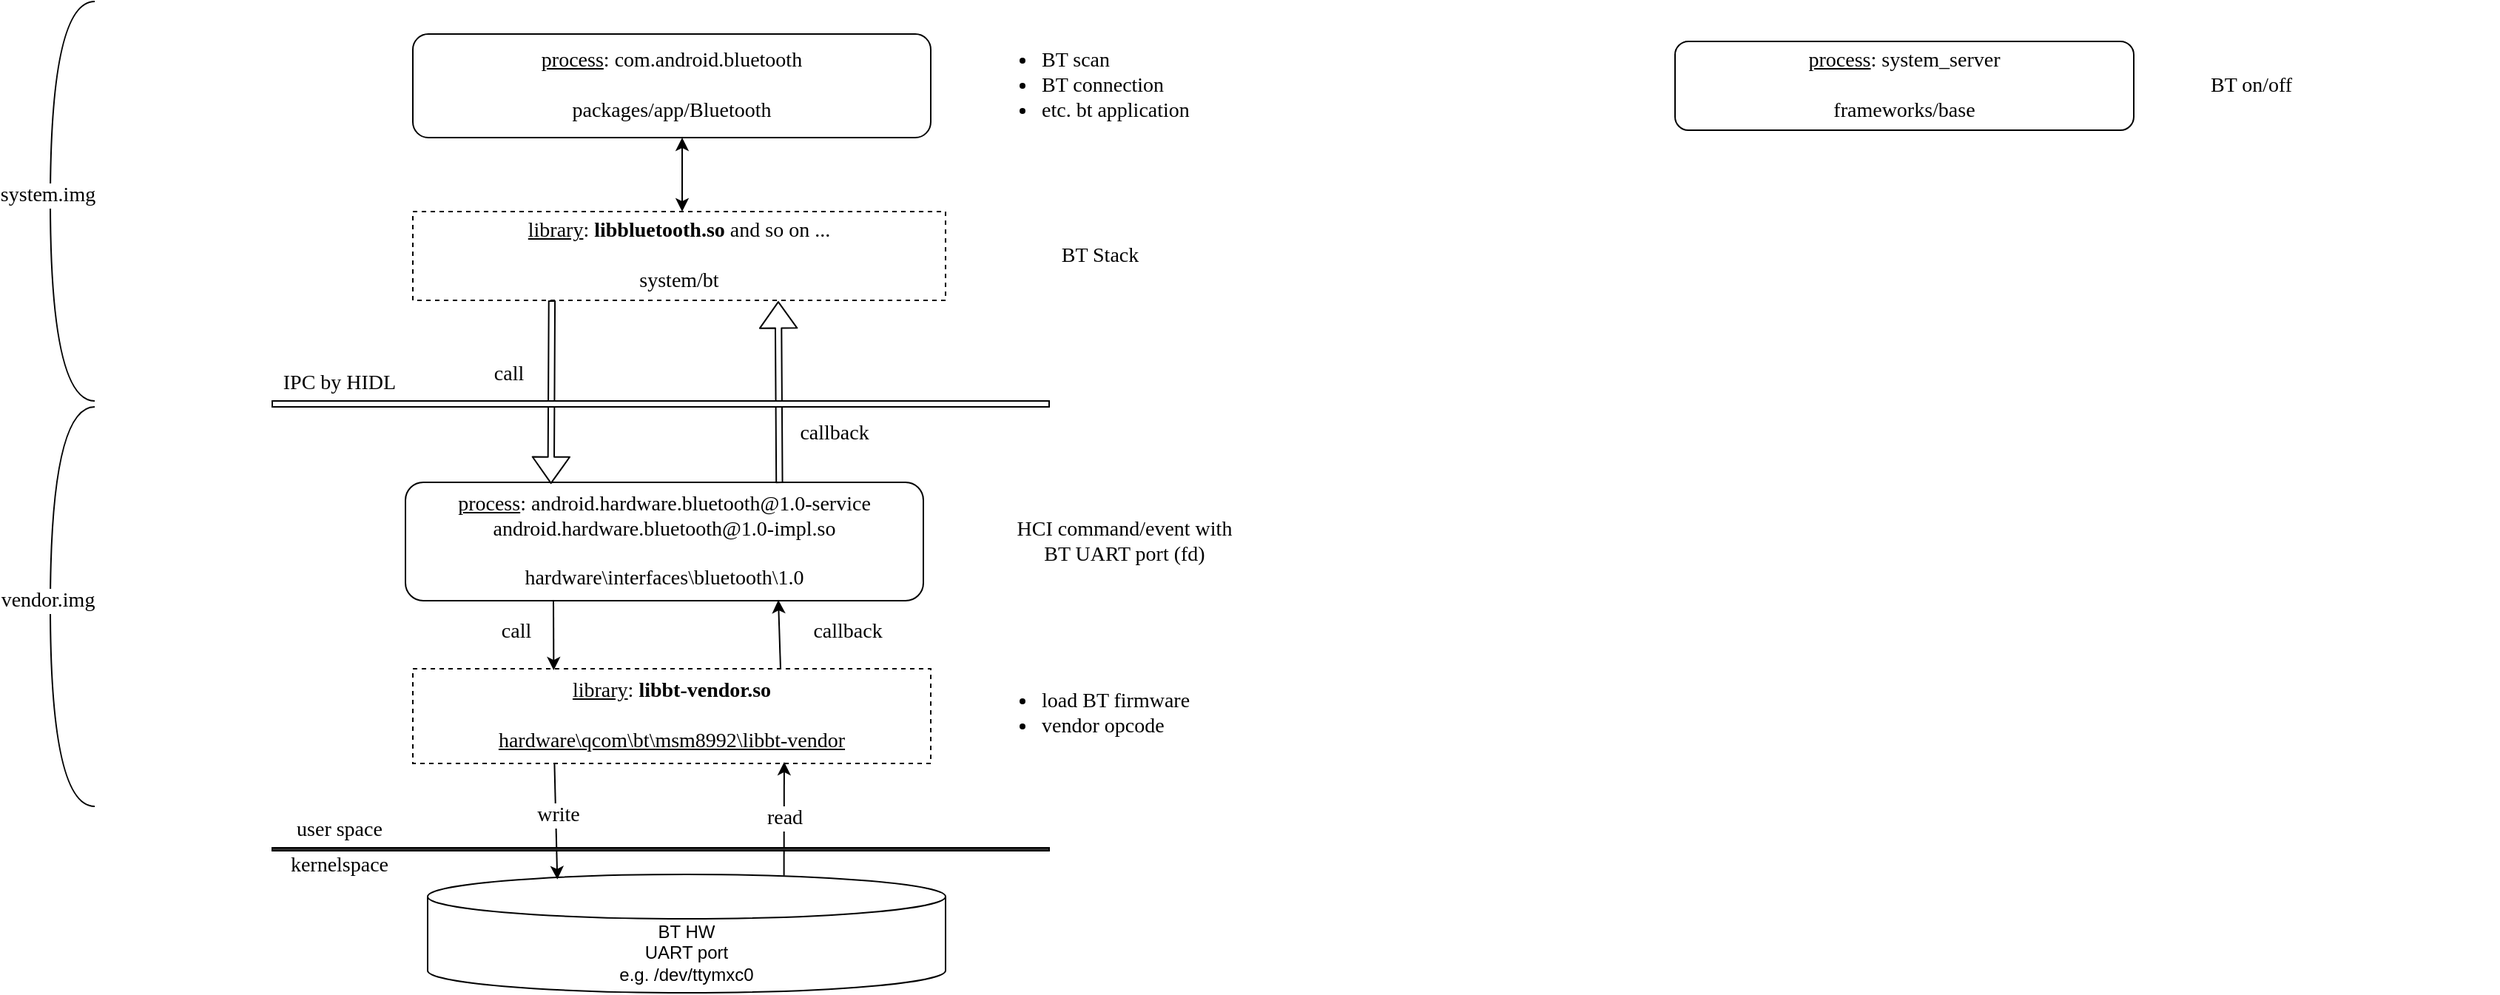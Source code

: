 <mxfile version="14.5.1" type="device"><diagram id="Hs-MgtJREmN2_j8r-3Vg" name="Page-1"><mxGraphModel dx="1790" dy="552" grid="1" gridSize="10" guides="1" tooltips="1" connect="1" arrows="1" fold="1" page="1" pageScale="1" pageWidth="1169" pageHeight="827" math="0" shadow="0"><root><mxCell id="0"/><mxCell id="1" parent="0"/><mxCell id="xnBdPzY7_7DkM2J9XINY-9" value="&lt;u style=&quot;font-size: 14px&quot;&gt;process&lt;/u&gt;&lt;span style=&quot;font-size: 14px&quot;&gt;:&lt;/span&gt;&lt;span style=&quot;font-size: 14px&quot;&gt;&amp;nbsp;com.android.bluetooth&lt;/span&gt;&lt;br style=&quot;font-size: 14px&quot;&gt;&lt;br style=&quot;font-size: 14px&quot;&gt;&lt;span style=&quot;font-size: 14px&quot;&gt;packages/app/Bluetooth&lt;/span&gt;" style="rounded=1;whiteSpace=wrap;html=1;fontSize=14;fontFamily=Comic Sans MS;" parent="1" vertex="1"><mxGeometry x="-813" y="82" width="350" height="70" as="geometry"/></mxCell><mxCell id="xnBdPzY7_7DkM2J9XINY-10" value="&lt;u style=&quot;font-size: 14px;&quot;&gt;process&lt;/u&gt;:&amp;nbsp;&lt;span style=&quot;font-size: 14px;&quot;&gt;system_server&lt;br style=&quot;font-size: 14px;&quot;&gt;&lt;br style=&quot;font-size: 14px;&quot;&gt;frameworks/base&lt;br style=&quot;font-size: 14px;&quot;&gt;&lt;/span&gt;" style="rounded=1;whiteSpace=wrap;html=1;fontSize=14;fontFamily=Comic Sans MS;" parent="1" vertex="1"><mxGeometry x="40" y="87" width="310" height="60" as="geometry"/></mxCell><mxCell id="xnBdPzY7_7DkM2J9XINY-11" value="&lt;span style=&quot;font-size: 14px&quot;&gt;&lt;u&gt;process&lt;/u&gt;: android.hardware.bluetooth@1.0-service&lt;/span&gt;&lt;br style=&quot;font-size: 14px&quot;&gt;&lt;span style=&quot;font-size: 14px&quot;&gt;android.hardware.bluetooth@1.0-impl.so&lt;/span&gt;&lt;br style=&quot;font-size: 14px&quot;&gt;&lt;br style=&quot;font-size: 14px&quot;&gt;&lt;span style=&quot;font-size: 14px&quot;&gt;hardware\interfaces\bluetooth\1.0&lt;/span&gt;" style="rounded=1;whiteSpace=wrap;html=1;fontSize=14;fontFamily=Comic Sans MS;" parent="1" vertex="1"><mxGeometry x="-818" y="385" width="350" height="80" as="geometry"/></mxCell><mxCell id="xnBdPzY7_7DkM2J9XINY-17" value="&lt;u style=&quot;font-size: 14px&quot;&gt;library&lt;/u&gt;&lt;span style=&quot;font-size: 14px&quot;&gt;: &lt;b&gt;libbluetooth.so&lt;/b&gt; and so on ...&lt;/span&gt;&lt;br style=&quot;font-size: 14px&quot;&gt;&lt;br style=&quot;font-size: 14px&quot;&gt;&lt;span style=&quot;font-size: 14px&quot;&gt;system/bt&lt;/span&gt;" style="rounded=0;whiteSpace=wrap;html=1;fontSize=14;fontFamily=Comic Sans MS;dashed=1;" parent="1" vertex="1"><mxGeometry x="-813" y="202" width="360" height="60" as="geometry"/></mxCell><mxCell id="xnBdPzY7_7DkM2J9XINY-18" value="&lt;u style=&quot;font-size: 14px&quot;&gt;library&lt;/u&gt;&lt;span style=&quot;font-size: 14px&quot;&gt;: &lt;b&gt;libbt-vendor.so&lt;/b&gt;&lt;/span&gt;&lt;br style=&quot;font-size: 14px&quot;&gt;&lt;br style=&quot;font-size: 14px&quot;&gt;&lt;u style=&quot;font-size: 14px&quot;&gt;hardware\qcom\bt\msm8992\libbt-vendor&lt;/u&gt;" style="rounded=0;whiteSpace=wrap;html=1;fontSize=14;fontFamily=Comic Sans MS;dashed=1;" parent="1" vertex="1"><mxGeometry x="-813" y="511" width="350" height="64" as="geometry"/></mxCell><mxCell id="xnBdPzY7_7DkM2J9XINY-24" value="&lt;ul style=&quot;font-size: 14px;&quot;&gt;&lt;li style=&quot;font-size: 14px;&quot;&gt;&lt;font style=&quot;font-size: 14px;&quot;&gt;load BT firmware&lt;/font&gt;&lt;/li&gt;&lt;li style=&quot;font-size: 14px;&quot;&gt;&lt;font style=&quot;font-size: 14px;&quot;&gt;vendor opcode&lt;/font&gt;&lt;/li&gt;&lt;/ul&gt;" style="text;html=1;strokeColor=none;fillColor=none;align=left;verticalAlign=middle;whiteSpace=wrap;rounded=0;fontSize=14;fontFamily=Comic Sans MS;" parent="1" vertex="1"><mxGeometry x="-430" y="519" width="196" height="44" as="geometry"/></mxCell><mxCell id="xnBdPzY7_7DkM2J9XINY-25" value="" style="endArrow=classic;html=1;fontFamily=Comic Sans MS;fontSize=14;entryX=0.272;entryY=0.016;entryDx=0;entryDy=0;entryPerimeter=0;" parent="1" target="xnBdPzY7_7DkM2J9XINY-18" edge="1"><mxGeometry width="50" height="50" relative="1" as="geometry"><mxPoint x="-718" y="465" as="sourcePoint"/><mxPoint x="-643" y="695" as="targetPoint"/><Array as="points"><mxPoint x="-718" y="465"/></Array></mxGeometry></mxCell><mxCell id="xnBdPzY7_7DkM2J9XINY-26" value="" style="endArrow=classic;html=1;fontFamily=Comic Sans MS;fontSize=14;entryX=0.72;entryY=0.994;entryDx=0;entryDy=0;entryPerimeter=0;exitX=0.71;exitY=0;exitDx=0;exitDy=0;exitPerimeter=0;" parent="1" source="xnBdPzY7_7DkM2J9XINY-18" target="xnBdPzY7_7DkM2J9XINY-11" edge="1"><mxGeometry width="50" height="50" relative="1" as="geometry"><mxPoint x="-553" y="505" as="sourcePoint"/><mxPoint x="-483" y="345" as="targetPoint"/><Array as="points"/></mxGeometry></mxCell><mxCell id="xnBdPzY7_7DkM2J9XINY-28" value="callback" style="text;html=1;strokeColor=none;fillColor=none;align=center;verticalAlign=middle;whiteSpace=wrap;rounded=0;dashed=1;fontFamily=Comic Sans MS;fontSize=14;" parent="1" vertex="1"><mxGeometry x="-539" y="476" width="40" height="20" as="geometry"/></mxCell><mxCell id="xnBdPzY7_7DkM2J9XINY-32" value="" style="shape=flexArrow;endArrow=classic;html=1;fontFamily=Comic Sans MS;fontSize=14;entryX=0.686;entryY=1.009;entryDx=0;entryDy=0;entryPerimeter=0;width=4.167;endSize=5.572;exitX=0.722;exitY=0.007;exitDx=0;exitDy=0;exitPerimeter=0;" parent="1" source="xnBdPzY7_7DkM2J9XINY-11" target="xnBdPzY7_7DkM2J9XINY-17" edge="1"><mxGeometry width="50" height="50" relative="1" as="geometry"><mxPoint x="-565.99" y="362" as="sourcePoint"/><mxPoint x="-566" y="290.94" as="targetPoint"/></mxGeometry></mxCell><mxCell id="xnBdPzY7_7DkM2J9XINY-33" value="call" style="text;html=1;strokeColor=none;fillColor=none;align=center;verticalAlign=middle;whiteSpace=wrap;rounded=0;dashed=1;fontFamily=Comic Sans MS;fontSize=14;" parent="1" vertex="1"><mxGeometry x="-763" y="476" width="40" height="20" as="geometry"/></mxCell><mxCell id="xnBdPzY7_7DkM2J9XINY-34" value="call" style="text;html=1;strokeColor=none;fillColor=none;align=center;verticalAlign=middle;whiteSpace=wrap;rounded=0;dashed=1;fontFamily=Comic Sans MS;fontSize=14;" parent="1" vertex="1"><mxGeometry x="-768" y="302" width="40" height="20" as="geometry"/></mxCell><mxCell id="xnBdPzY7_7DkM2J9XINY-35" value="" style="shape=flexArrow;endArrow=classic;html=1;fontFamily=Comic Sans MS;fontSize=14;width=4.167;endSize=5.572;exitX=0.261;exitY=1;exitDx=0;exitDy=0;exitPerimeter=0;entryX=0.281;entryY=0.013;entryDx=0;entryDy=0;entryPerimeter=0;" parent="1" source="xnBdPzY7_7DkM2J9XINY-17" target="xnBdPzY7_7DkM2J9XINY-11" edge="1"><mxGeometry width="50" height="50" relative="1" as="geometry"><mxPoint x="-721.0" y="291.94" as="sourcePoint"/><mxPoint x="-720" y="382" as="targetPoint"/></mxGeometry></mxCell><mxCell id="xnBdPzY7_7DkM2J9XINY-36" value="callback" style="text;html=1;strokeColor=none;fillColor=none;align=center;verticalAlign=middle;whiteSpace=wrap;rounded=0;dashed=1;fontFamily=Comic Sans MS;fontSize=14;" parent="1" vertex="1"><mxGeometry x="-548" y="342" width="40" height="20" as="geometry"/></mxCell><mxCell id="xnBdPzY7_7DkM2J9XINY-40" value="" style="rounded=0;whiteSpace=wrap;html=1;fontFamily=Comic Sans MS;fontSize=14;fillColor=#FFFFFF;" parent="1" vertex="1"><mxGeometry x="-908" y="330" width="525" height="4" as="geometry"/></mxCell><mxCell id="xnBdPzY7_7DkM2J9XINY-45" value="IPC by HIDL" style="text;html=1;strokeColor=none;fillColor=none;align=center;verticalAlign=middle;whiteSpace=wrap;rounded=0;fontFamily=Comic Sans MS;fontSize=14;" parent="1" vertex="1"><mxGeometry x="-915" y="308" width="105" height="20" as="geometry"/></mxCell><mxCell id="xnBdPzY7_7DkM2J9XINY-46" value="" style="endArrow=classic;startArrow=classic;html=1;fontFamily=Comic Sans MS;fontSize=14;exitX=0.425;exitY=0;exitDx=0;exitDy=0;exitPerimeter=0;" parent="1" edge="1"><mxGeometry width="50" height="50" relative="1" as="geometry"><mxPoint x="-631" y="202" as="sourcePoint"/><mxPoint x="-631" y="152" as="targetPoint"/></mxGeometry></mxCell><mxCell id="xnBdPzY7_7DkM2J9XINY-49" value="" style="curved=1;endArrow=none;html=1;fontFamily=Comic Sans MS;fontSize=14;edgeStyle=orthogonalEdgeStyle;endFill=0;" parent="1" edge="1"><mxGeometry width="50" height="50" relative="1" as="geometry"><mxPoint x="-1028" y="330" as="sourcePoint"/><mxPoint x="-1028" y="60" as="targetPoint"/><Array as="points"><mxPoint x="-1058" y="330"/><mxPoint x="-1058" y="60"/></Array></mxGeometry></mxCell><mxCell id="xnBdPzY7_7DkM2J9XINY-51" value="system.img" style="edgeLabel;html=1;align=center;verticalAlign=middle;resizable=0;points=[];fontSize=14;fontFamily=Comic Sans MS;" parent="xnBdPzY7_7DkM2J9XINY-49" vertex="1" connectable="0"><mxGeometry x="-0.109" y="2" relative="1" as="geometry"><mxPoint y="-22" as="offset"/></mxGeometry></mxCell><mxCell id="xnBdPzY7_7DkM2J9XINY-52" value="" style="curved=1;endArrow=none;html=1;fontFamily=Comic Sans MS;fontSize=14;edgeStyle=orthogonalEdgeStyle;endFill=0;" parent="1" edge="1"><mxGeometry width="50" height="50" relative="1" as="geometry"><mxPoint x="-1028" y="604" as="sourcePoint"/><mxPoint x="-1028" y="334" as="targetPoint"/><Array as="points"><mxPoint x="-1058" y="604"/><mxPoint x="-1058" y="334"/></Array></mxGeometry></mxCell><mxCell id="xnBdPzY7_7DkM2J9XINY-53" value="vendor.img" style="edgeLabel;html=1;align=center;verticalAlign=middle;resizable=0;points=[];fontSize=14;fontFamily=Comic Sans MS;" parent="xnBdPzY7_7DkM2J9XINY-52" vertex="1" connectable="0"><mxGeometry x="-0.109" y="2" relative="1" as="geometry"><mxPoint y="-22" as="offset"/></mxGeometry></mxCell><mxCell id="xnBdPzY7_7DkM2J9XINY-54" value="HCI command/event with BT UART port (fd)" style="text;html=1;strokeColor=none;fillColor=none;align=center;verticalAlign=middle;whiteSpace=wrap;rounded=0;fontFamily=Comic Sans MS;fontSize=14;" parent="1" vertex="1"><mxGeometry x="-412" y="415" width="160" height="20" as="geometry"/></mxCell><mxCell id="xnBdPzY7_7DkM2J9XINY-55" value="&lt;ul style=&quot;font-size: 14px&quot;&gt;&lt;li style=&quot;font-size: 14px&quot;&gt;&lt;font style=&quot;font-size: 14px&quot;&gt;BT scan&lt;/font&gt;&lt;/li&gt;&lt;li style=&quot;font-size: 14px&quot;&gt;&lt;font style=&quot;font-size: 14px&quot;&gt;BT connection&lt;/font&gt;&lt;/li&gt;&lt;li style=&quot;font-size: 14px&quot;&gt;&lt;font style=&quot;font-size: 14px&quot;&gt;etc. bt application&lt;/font&gt;&lt;/li&gt;&lt;/ul&gt;" style="text;html=1;strokeColor=none;fillColor=none;align=left;verticalAlign=middle;whiteSpace=wrap;rounded=0;fontSize=14;fontFamily=Comic Sans MS;" parent="1" vertex="1"><mxGeometry x="-430" y="95" width="196" height="44" as="geometry"/></mxCell><mxCell id="xnBdPzY7_7DkM2J9XINY-56" value="&lt;div&gt;BT Stack&lt;/div&gt;" style="text;html=1;strokeColor=none;fillColor=none;align=center;verticalAlign=middle;whiteSpace=wrap;rounded=0;fontSize=14;fontFamily=Comic Sans MS;" parent="1" vertex="1"><mxGeometry x="-430" y="210" width="163" height="44" as="geometry"/></mxCell><mxCell id="ny-cLkNmke3VkD7tJBrT-1" value="&lt;div&gt;BT on/off&lt;/div&gt;" style="text;html=1;strokeColor=none;fillColor=none;align=left;verticalAlign=middle;whiteSpace=wrap;rounded=0;fontSize=14;fontFamily=Comic Sans MS;" parent="1" vertex="1"><mxGeometry x="400" y="95" width="196" height="44" as="geometry"/></mxCell><mxCell id="6RFLi-exDEyE0V-Z9mHA-1" value="BT HW&lt;br&gt;UART port &lt;br&gt;e.g. /dev/ttymxc0" style="shape=cylinder3;whiteSpace=wrap;html=1;boundedLbl=1;backgroundOutline=1;size=15;" parent="1" vertex="1"><mxGeometry x="-803" y="650" width="350" height="80" as="geometry"/></mxCell><mxCell id="6RFLi-exDEyE0V-Z9mHA-2" value="read" style="endArrow=classic;html=1;fontFamily=Comic Sans MS;fontSize=14;exitX=0.688;exitY=0.01;exitDx=0;exitDy=0;exitPerimeter=0;entryX=0.717;entryY=0.984;entryDx=0;entryDy=0;entryPerimeter=0;" parent="1" source="6RFLi-exDEyE0V-Z9mHA-1" target="xnBdPzY7_7DkM2J9XINY-18" edge="1"><mxGeometry width="50" height="50" relative="1" as="geometry"><mxPoint x="-561.5" y="636.48" as="sourcePoint"/><mxPoint x="-564" y="580" as="targetPoint"/><Array as="points"/></mxGeometry></mxCell><mxCell id="6RFLi-exDEyE0V-Z9mHA-7" value="write" style="endArrow=classic;html=1;fontFamily=Comic Sans MS;fontSize=14;exitX=0.262;exitY=1;exitDx=0;exitDy=0;entryX=0.239;entryY=0.042;entryDx=0;entryDy=0;entryPerimeter=0;exitPerimeter=0;" parent="1" edge="1"><mxGeometry x="-0.106" y="1" width="50" height="50" relative="1" as="geometry"><mxPoint x="-717.3" y="575" as="sourcePoint"/><mxPoint x="-715.35" y="653.36" as="targetPoint"/><Array as="points"/><mxPoint as="offset"/></mxGeometry></mxCell><mxCell id="6RFLi-exDEyE0V-Z9mHA-9" value="" style="rounded=0;whiteSpace=wrap;html=1;fontFamily=Comic Sans MS;fontSize=14;fillColor=#303030;" parent="1" vertex="1"><mxGeometry x="-908" y="632" width="525" height="2" as="geometry"/></mxCell><mxCell id="6RFLi-exDEyE0V-Z9mHA-10" value="user space" style="text;html=1;strokeColor=none;fillColor=none;align=center;verticalAlign=middle;whiteSpace=wrap;rounded=0;fontFamily=Comic Sans MS;fontSize=14;" parent="1" vertex="1"><mxGeometry x="-915" y="610" width="105" height="20" as="geometry"/></mxCell><mxCell id="6RFLi-exDEyE0V-Z9mHA-11" value="kernelspace" style="text;html=1;strokeColor=none;fillColor=none;align=center;verticalAlign=middle;whiteSpace=wrap;rounded=0;fontFamily=Comic Sans MS;fontSize=14;" parent="1" vertex="1"><mxGeometry x="-915" y="634" width="105" height="20" as="geometry"/></mxCell></root></mxGraphModel></diagram></mxfile>